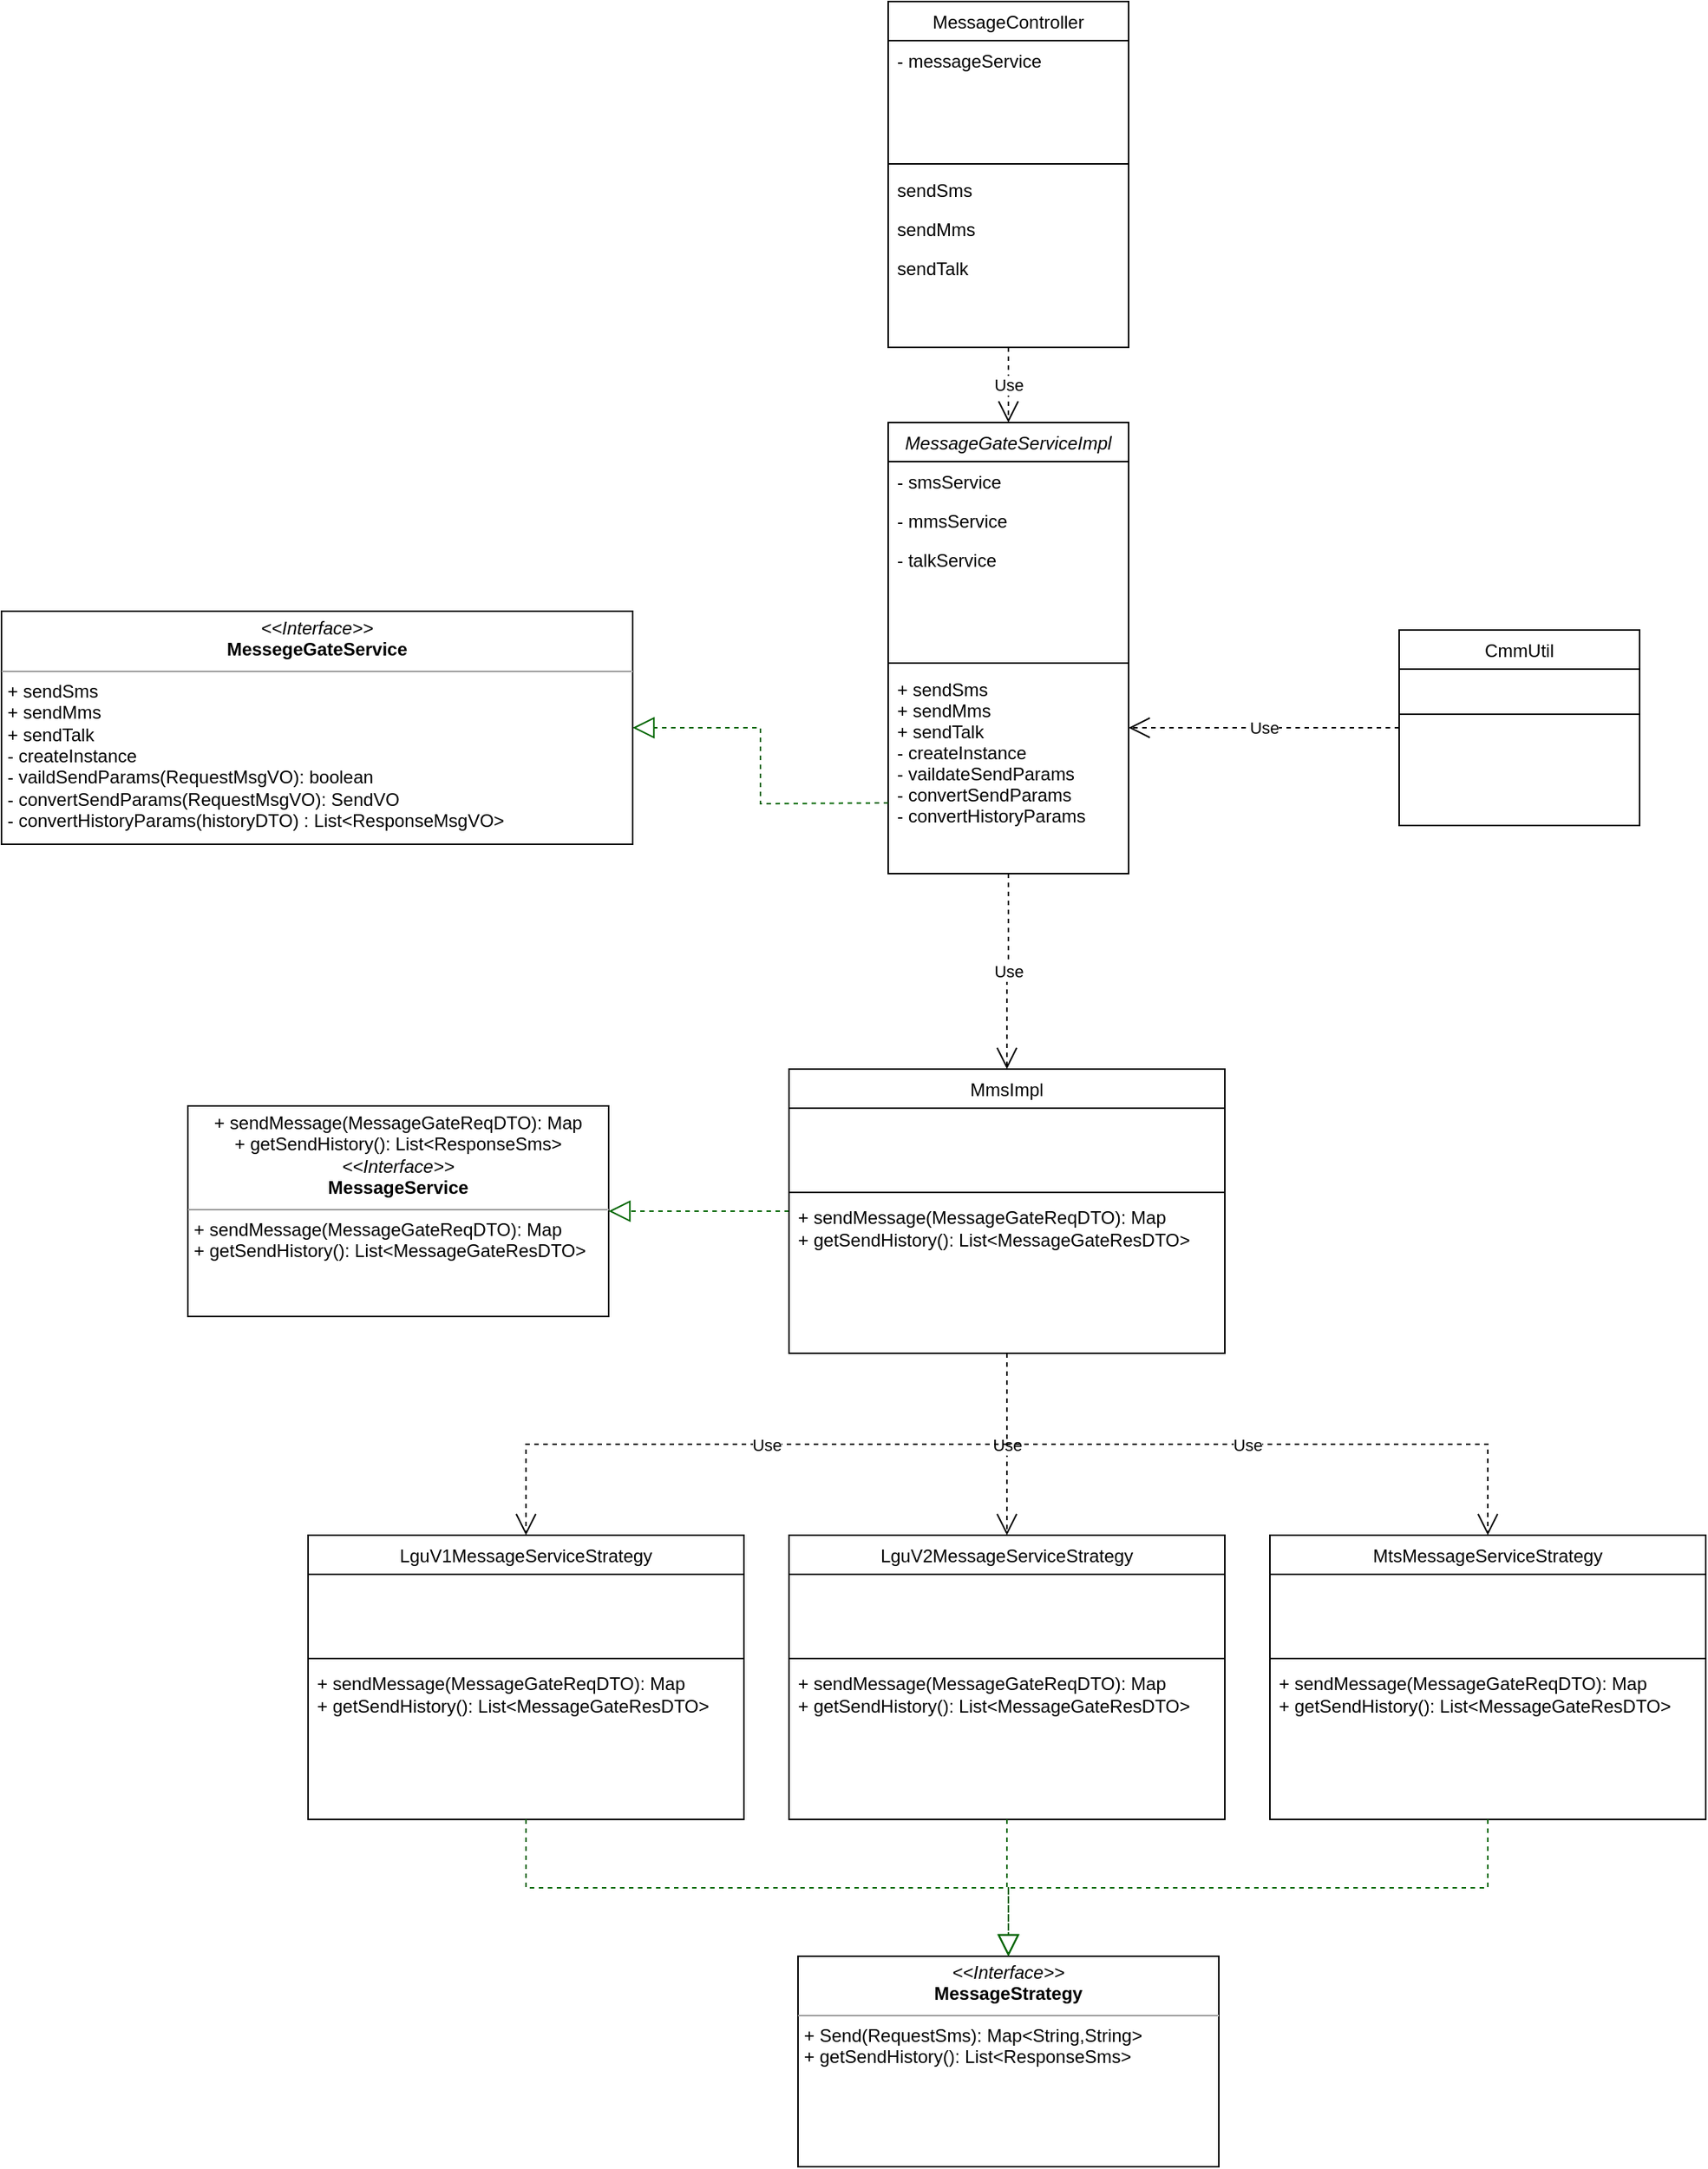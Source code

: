 <mxfile>
    <diagram id="C5RBs43oDa-KdzZeNtuy" name="Page-1">
        <mxGraphModel dx="1755" dy="1314" grid="1" gridSize="10" guides="1" tooltips="1" connect="1" arrows="1" fold="1" page="0" pageScale="1" pageWidth="827" pageHeight="1169" math="0" shadow="0">
            <root>
                <mxCell id="WIyWlLk6GJQsqaUBKTNV-0"/>
                <mxCell id="WIyWlLk6GJQsqaUBKTNV-1" parent="WIyWlLk6GJQsqaUBKTNV-0"/>
                <mxCell id="zkfFHV4jXpPFQw0GAbJ--0" value="MessageGateServiceImpl" style="swimlane;fontStyle=2;align=center;verticalAlign=top;childLayout=stackLayout;horizontal=1;startSize=26;horizontalStack=0;resizeParent=1;resizeLast=0;collapsible=1;marginBottom=0;rounded=0;shadow=0;strokeWidth=1;" parent="WIyWlLk6GJQsqaUBKTNV-1" vertex="1">
                    <mxGeometry x="220" y="-30" width="160" height="300" as="geometry">
                        <mxRectangle x="230" y="140" width="160" height="26" as="alternateBounds"/>
                    </mxGeometry>
                </mxCell>
                <mxCell id="zkfFHV4jXpPFQw0GAbJ--1" value="- smsService" style="text;align=left;verticalAlign=top;spacingLeft=4;spacingRight=4;overflow=hidden;rotatable=0;points=[[0,0.5],[1,0.5]];portConstraint=eastwest;" parent="zkfFHV4jXpPFQw0GAbJ--0" vertex="1">
                    <mxGeometry y="26" width="160" height="26" as="geometry"/>
                </mxCell>
                <mxCell id="-6RlBfHhJ0fgbrjkheWD-147" value="- mmsService" style="text;align=left;verticalAlign=top;spacingLeft=4;spacingRight=4;overflow=hidden;rotatable=0;points=[[0,0.5],[1,0.5]];portConstraint=eastwest;" parent="zkfFHV4jXpPFQw0GAbJ--0" vertex="1">
                    <mxGeometry y="52" width="160" height="26" as="geometry"/>
                </mxCell>
                <mxCell id="-6RlBfHhJ0fgbrjkheWD-148" value="- talkService" style="text;align=left;verticalAlign=top;spacingLeft=4;spacingRight=4;overflow=hidden;rotatable=0;points=[[0,0.5],[1,0.5]];portConstraint=eastwest;" parent="zkfFHV4jXpPFQw0GAbJ--0" vertex="1">
                    <mxGeometry y="78" width="160" height="26" as="geometry"/>
                </mxCell>
                <mxCell id="WAUw0yvUBBKGq8SlW9mS-48" value=" " style="text;align=left;verticalAlign=top;spacingLeft=4;spacingRight=4;overflow=hidden;rotatable=0;points=[[0,0.5],[1,0.5]];portConstraint=eastwest;" parent="zkfFHV4jXpPFQw0GAbJ--0" vertex="1">
                    <mxGeometry y="104" width="160" height="26" as="geometry"/>
                </mxCell>
                <mxCell id="WAUw0yvUBBKGq8SlW9mS-49" value=" " style="text;align=left;verticalAlign=top;spacingLeft=4;spacingRight=4;overflow=hidden;rotatable=0;points=[[0,0.5],[1,0.5]];portConstraint=eastwest;" parent="zkfFHV4jXpPFQw0GAbJ--0" vertex="1">
                    <mxGeometry y="130" width="160" height="26" as="geometry"/>
                </mxCell>
                <mxCell id="zkfFHV4jXpPFQw0GAbJ--4" value="" style="line;html=1;strokeWidth=1;align=left;verticalAlign=middle;spacingTop=-1;spacingLeft=3;spacingRight=3;rotatable=0;labelPosition=right;points=[];portConstraint=eastwest;" parent="zkfFHV4jXpPFQw0GAbJ--0" vertex="1">
                    <mxGeometry y="156" width="160" height="8" as="geometry"/>
                </mxCell>
                <mxCell id="-6RlBfHhJ0fgbrjkheWD-114" value="+ sendSms&#10;+ sendMms&#10;+ sendTalk&#10;- createInstance&#10;- vaildateSendParams&#10;- convertSendParams&#10;- convertHistoryParams" style="text;align=left;verticalAlign=top;spacingLeft=4;spacingRight=4;overflow=hidden;rotatable=0;points=[[0,0.5],[1,0.5]];portConstraint=eastwest;fontSize=12;" parent="zkfFHV4jXpPFQw0GAbJ--0" vertex="1">
                    <mxGeometry y="164" width="160" height="116" as="geometry"/>
                </mxCell>
                <mxCell id="zkfFHV4jXpPFQw0GAbJ--17" value="MessageController" style="swimlane;fontStyle=0;align=center;verticalAlign=top;childLayout=stackLayout;horizontal=1;startSize=26;horizontalStack=0;resizeParent=1;resizeLast=0;collapsible=1;marginBottom=0;rounded=0;shadow=0;strokeWidth=1;" parent="WIyWlLk6GJQsqaUBKTNV-1" vertex="1">
                    <mxGeometry x="220" y="-310" width="160" height="230" as="geometry">
                        <mxRectangle x="550" y="140" width="160" height="26" as="alternateBounds"/>
                    </mxGeometry>
                </mxCell>
                <mxCell id="zkfFHV4jXpPFQw0GAbJ--18" value="- messageService" style="text;align=left;verticalAlign=top;spacingLeft=4;spacingRight=4;overflow=hidden;rotatable=0;points=[[0,0.5],[1,0.5]];portConstraint=eastwest;" parent="zkfFHV4jXpPFQw0GAbJ--17" vertex="1">
                    <mxGeometry y="26" width="160" height="26" as="geometry"/>
                </mxCell>
                <mxCell id="WAUw0yvUBBKGq8SlW9mS-64" value=" " style="text;align=left;verticalAlign=top;spacingLeft=4;spacingRight=4;overflow=hidden;rotatable=0;points=[[0,0.5],[1,0.5]];portConstraint=eastwest;" parent="zkfFHV4jXpPFQw0GAbJ--17" vertex="1">
                    <mxGeometry y="52" width="160" height="26" as="geometry"/>
                </mxCell>
                <mxCell id="WAUw0yvUBBKGq8SlW9mS-65" value=" " style="text;align=left;verticalAlign=top;spacingLeft=4;spacingRight=4;overflow=hidden;rotatable=0;points=[[0,0.5],[1,0.5]];portConstraint=eastwest;" parent="zkfFHV4jXpPFQw0GAbJ--17" vertex="1">
                    <mxGeometry y="78" width="160" height="26" as="geometry"/>
                </mxCell>
                <mxCell id="zkfFHV4jXpPFQw0GAbJ--23" value="" style="line;html=1;strokeWidth=1;align=left;verticalAlign=middle;spacingTop=-1;spacingLeft=3;spacingRight=3;rotatable=0;labelPosition=right;points=[];portConstraint=eastwest;" parent="zkfFHV4jXpPFQw0GAbJ--17" vertex="1">
                    <mxGeometry y="104" width="160" height="8" as="geometry"/>
                </mxCell>
                <mxCell id="zkfFHV4jXpPFQw0GAbJ--24" value="sendSms" style="text;align=left;verticalAlign=top;spacingLeft=4;spacingRight=4;overflow=hidden;rotatable=0;points=[[0,0.5],[1,0.5]];portConstraint=eastwest;" parent="zkfFHV4jXpPFQw0GAbJ--17" vertex="1">
                    <mxGeometry y="112" width="160" height="26" as="geometry"/>
                </mxCell>
                <mxCell id="WAUw0yvUBBKGq8SlW9mS-26" value="sendMms" style="text;align=left;verticalAlign=top;spacingLeft=4;spacingRight=4;overflow=hidden;rotatable=0;points=[[0,0.5],[1,0.5]];portConstraint=eastwest;" parent="zkfFHV4jXpPFQw0GAbJ--17" vertex="1">
                    <mxGeometry y="138" width="160" height="26" as="geometry"/>
                </mxCell>
                <mxCell id="WAUw0yvUBBKGq8SlW9mS-27" value="sendTalk" style="text;align=left;verticalAlign=top;spacingLeft=4;spacingRight=4;overflow=hidden;rotatable=0;points=[[0,0.5],[1,0.5]];portConstraint=eastwest;" parent="zkfFHV4jXpPFQw0GAbJ--17" vertex="1">
                    <mxGeometry y="164" width="160" height="26" as="geometry"/>
                </mxCell>
                <mxCell id="WAUw0yvUBBKGq8SlW9mS-5" value="" style="endArrow=block;dashed=1;endFill=0;endSize=12;html=1;rounded=0;edgeStyle=orthogonalEdgeStyle;strokeColor=#006600;entryX=1;entryY=0.5;entryDx=0;entryDy=0;exitX=0;exitY=0.5;exitDx=0;exitDy=0;" parent="WIyWlLk6GJQsqaUBKTNV-1" source="WAUw0yvUBBKGq8SlW9mS-7" target="WAUw0yvUBBKGq8SlW9mS-12" edge="1">
                    <mxGeometry width="160" relative="1" as="geometry">
                        <mxPoint x="737" y="110" as="sourcePoint"/>
                        <mxPoint x="737" y="31" as="targetPoint"/>
                    </mxGeometry>
                </mxCell>
                <mxCell id="WAUw0yvUBBKGq8SlW9mS-7" value="MmsImpl&#10;" style="swimlane;fontStyle=0;align=center;verticalAlign=top;childLayout=stackLayout;horizontal=1;startSize=26;horizontalStack=0;resizeParent=1;resizeLast=0;collapsible=1;marginBottom=0;rounded=0;shadow=0;strokeWidth=1;" parent="WIyWlLk6GJQsqaUBKTNV-1" vertex="1">
                    <mxGeometry x="154" y="400" width="290" height="189" as="geometry">
                        <mxRectangle x="130" y="380" width="160" height="26" as="alternateBounds"/>
                    </mxGeometry>
                </mxCell>
                <mxCell id="WAUw0yvUBBKGq8SlW9mS-8" value=" " style="text;align=left;verticalAlign=top;spacingLeft=4;spacingRight=4;overflow=hidden;rotatable=0;points=[[0,0.5],[1,0.5]];portConstraint=eastwest;" parent="WAUw0yvUBBKGq8SlW9mS-7" vertex="1">
                    <mxGeometry y="26" width="290" height="26" as="geometry"/>
                </mxCell>
                <mxCell id="WAUw0yvUBBKGq8SlW9mS-52" value=" " style="text;align=left;verticalAlign=top;spacingLeft=4;spacingRight=4;overflow=hidden;rotatable=0;points=[[0,0.5],[1,0.5]];portConstraint=eastwest;" parent="WAUw0yvUBBKGq8SlW9mS-7" vertex="1">
                    <mxGeometry y="52" width="290" height="26" as="geometry"/>
                </mxCell>
                <mxCell id="WAUw0yvUBBKGq8SlW9mS-9" value="" style="line;html=1;strokeWidth=1;align=left;verticalAlign=middle;spacingTop=-1;spacingLeft=3;spacingRight=3;rotatable=0;labelPosition=right;points=[];portConstraint=eastwest;" parent="WAUw0yvUBBKGq8SlW9mS-7" vertex="1">
                    <mxGeometry y="78" width="290" height="8" as="geometry"/>
                </mxCell>
                <mxCell id="-6RlBfHhJ0fgbrjkheWD-117" value="+ sendMessage(MessageGateReqDTO): Map&lt;br style=&quot;border-color: var(--border-color);&quot;&gt;+ getSendHistory(): List&amp;lt;MessageGateResDTO&amp;gt;" style="text;html=1;align=left;verticalAlign=middle;resizable=0;points=[];autosize=1;strokeColor=none;fillColor=none;spacingLeft=4;" parent="WAUw0yvUBBKGq8SlW9mS-7" vertex="1">
                    <mxGeometry y="86" width="290" height="40" as="geometry"/>
                </mxCell>
                <mxCell id="WAUw0yvUBBKGq8SlW9mS-12" value="&lt;p style=&quot;margin:0px;margin-top:4px;text-align:center;&quot;&gt;+ sendMessage(MessageGateReqDTO): Map&lt;br style=&quot;border-color: var(--border-color); text-align: left;&quot;&gt;&lt;span style=&quot;border-color: var(--border-color); text-align: left;&quot;&gt;+ getSendHistory(): List&amp;lt;ResponseSms&amp;gt;&lt;/span&gt;&lt;br&gt;&lt;i&gt;&amp;lt;&amp;lt;Interface&amp;gt;&amp;gt;&lt;/i&gt;&lt;br&gt;&lt;b&gt;Message&lt;/b&gt;&lt;b style=&quot;background-color: initial;&quot;&gt;Service&lt;/b&gt;&lt;/p&gt;&lt;hr size=&quot;1&quot;&gt;&lt;p style=&quot;margin:0px;margin-left:4px;&quot;&gt;&lt;/p&gt;&lt;p style=&quot;margin:0px;margin-left:4px;&quot;&gt;+ sendMessage(MessageGateReqDTO): Map&lt;br style=&quot;border-color: var(--border-color);&quot;&gt;&lt;span style=&quot;&quot;&gt;+ getSendHistory(): List&amp;lt;MessageGateResDTO&amp;gt;&lt;/span&gt;&lt;br&gt;&lt;/p&gt;" style="verticalAlign=top;align=left;overflow=fill;fontSize=12;fontFamily=Helvetica;html=1;whiteSpace=wrap;" parent="WIyWlLk6GJQsqaUBKTNV-1" vertex="1">
                    <mxGeometry x="-246" y="424.5" width="280" height="140" as="geometry"/>
                </mxCell>
                <mxCell id="-6RlBfHhJ0fgbrjkheWD-96" value="Use" style="endArrow=open;endSize=12;dashed=1;html=1;rounded=0;edgeStyle=orthogonalEdgeStyle;exitX=0.5;exitY=1;exitDx=0;exitDy=0;entryX=0.5;entryY=0;entryDx=0;entryDy=0;" parent="WIyWlLk6GJQsqaUBKTNV-1" source="zkfFHV4jXpPFQw0GAbJ--17" target="zkfFHV4jXpPFQw0GAbJ--0" edge="1">
                    <mxGeometry width="160" relative="1" as="geometry">
                        <mxPoint x="-10" y="210" as="sourcePoint"/>
                        <mxPoint x="450" y="-40" as="targetPoint"/>
                    </mxGeometry>
                </mxCell>
                <mxCell id="-6RlBfHhJ0fgbrjkheWD-105" value="&lt;p style=&quot;margin:0px;margin-top:4px;text-align:center;&quot;&gt;&lt;i&gt;&amp;lt;&amp;lt;Interface&amp;gt;&amp;gt;&lt;/i&gt;&lt;br&gt;&lt;b&gt;MessegeGateService&lt;/b&gt;&lt;/p&gt;&lt;hr size=&quot;1&quot;&gt;&lt;p style=&quot;margin:0px;margin-left:4px;&quot;&gt;+ sendSms&lt;/p&gt;&lt;p style=&quot;margin:0px;margin-left:4px;&quot;&gt;+ sendMms&lt;/p&gt;&lt;p style=&quot;margin:0px;margin-left:4px;&quot;&gt;+ sendTalk&lt;/p&gt;&lt;p style=&quot;margin:0px;margin-left:4px;&quot;&gt;- createInstance&lt;br&gt;&lt;/p&gt;&lt;p style=&quot;margin:0px;margin-left:4px;&quot;&gt;- vaildSendParams(RequestMsgVO): boolean&lt;br&gt;- convertSendParams(RequestMsgVO): SendVO&lt;/p&gt;&lt;p style=&quot;margin:0px;margin-left:4px;&quot;&gt;- convertHistoryParams(historyDTO) : List&amp;lt;ResponseMsgVO&amp;gt;&lt;/p&gt;&lt;p style=&quot;margin:0px;margin-left:4px;&quot;&gt;&amp;nbsp;&lt;/p&gt;" style="verticalAlign=top;align=left;overflow=fill;fontSize=12;fontFamily=Helvetica;html=1;whiteSpace=wrap;" parent="WIyWlLk6GJQsqaUBKTNV-1" vertex="1">
                    <mxGeometry x="-370" y="95.5" width="420" height="155" as="geometry"/>
                </mxCell>
                <mxCell id="-6RlBfHhJ0fgbrjkheWD-106" value="" style="endArrow=block;dashed=1;endFill=0;endSize=12;html=1;rounded=0;edgeStyle=orthogonalEdgeStyle;entryX=1;entryY=0.5;entryDx=0;entryDy=0;exitX=0;exitY=0.5;exitDx=0;exitDy=0;strokeColor=#006600;" parent="WIyWlLk6GJQsqaUBKTNV-1" target="-6RlBfHhJ0fgbrjkheWD-105" edge="1">
                    <mxGeometry width="160" relative="1" as="geometry">
                        <mxPoint x="220" y="223.0" as="sourcePoint"/>
                        <mxPoint y="511" as="targetPoint"/>
                    </mxGeometry>
                </mxCell>
                <mxCell id="-6RlBfHhJ0fgbrjkheWD-132" value="CmmUtil" style="swimlane;fontStyle=0;align=center;verticalAlign=top;childLayout=stackLayout;horizontal=1;startSize=26;horizontalStack=0;resizeParent=1;resizeLast=0;collapsible=1;marginBottom=0;rounded=0;shadow=0;strokeWidth=1;" parent="WIyWlLk6GJQsqaUBKTNV-1" vertex="1">
                    <mxGeometry x="560" y="108" width="160" height="130" as="geometry">
                        <mxRectangle x="550" y="140" width="160" height="26" as="alternateBounds"/>
                    </mxGeometry>
                </mxCell>
                <mxCell id="-6RlBfHhJ0fgbrjkheWD-134" value=" " style="text;align=left;verticalAlign=top;spacingLeft=4;spacingRight=4;overflow=hidden;rotatable=0;points=[[0,0.5],[1,0.5]];portConstraint=eastwest;" parent="-6RlBfHhJ0fgbrjkheWD-132" vertex="1">
                    <mxGeometry y="26" width="160" height="26" as="geometry"/>
                </mxCell>
                <mxCell id="-6RlBfHhJ0fgbrjkheWD-136" value="" style="line;html=1;strokeWidth=1;align=left;verticalAlign=middle;spacingTop=-1;spacingLeft=3;spacingRight=3;rotatable=0;labelPosition=right;points=[];portConstraint=eastwest;" parent="-6RlBfHhJ0fgbrjkheWD-132" vertex="1">
                    <mxGeometry y="52" width="160" height="8" as="geometry"/>
                </mxCell>
                <mxCell id="-6RlBfHhJ0fgbrjkheWD-140" value="Use" style="endArrow=open;endSize=12;dashed=1;html=1;rounded=0;edgeStyle=orthogonalEdgeStyle;exitX=0;exitY=0.5;exitDx=0;exitDy=0;entryX=1;entryY=0.5;entryDx=0;entryDy=0;" parent="WIyWlLk6GJQsqaUBKTNV-1" source="-6RlBfHhJ0fgbrjkheWD-132" edge="1">
                    <mxGeometry width="160" relative="1" as="geometry">
                        <mxPoint x="510" y="135" as="sourcePoint"/>
                        <mxPoint x="380" y="173.0" as="targetPoint"/>
                    </mxGeometry>
                </mxCell>
                <mxCell id="-6RlBfHhJ0fgbrjkheWD-142" value="Use" style="endArrow=open;endSize=12;dashed=1;html=1;rounded=0;edgeStyle=orthogonalEdgeStyle;entryX=0.5;entryY=0;entryDx=0;entryDy=0;exitX=0.5;exitY=1;exitDx=0;exitDy=0;" parent="WIyWlLk6GJQsqaUBKTNV-1" source="zkfFHV4jXpPFQw0GAbJ--0" target="WAUw0yvUBBKGq8SlW9mS-7" edge="1">
                    <mxGeometry width="160" relative="1" as="geometry">
                        <mxPoint x="300" y="300" as="sourcePoint"/>
                        <mxPoint x="310" y="10" as="targetPoint"/>
                    </mxGeometry>
                </mxCell>
                <mxCell id="WAUw0yvUBBKGq8SlW9mS-53" value=" " style="text;align=left;verticalAlign=top;spacingLeft=4;spacingRight=4;overflow=hidden;rotatable=0;points=[[0,0.5],[1,0.5]];portConstraint=eastwest;" parent="WIyWlLk6GJQsqaUBKTNV-1" vertex="1">
                    <mxGeometry x="164" y="470" width="260" height="26" as="geometry"/>
                </mxCell>
                <mxCell id="Y9Z7FZX25YUWKHUzTd3q-0" value="&lt;p style=&quot;margin:0px;margin-top:4px;text-align:center;&quot;&gt;&lt;i&gt;&amp;lt;&amp;lt;Interface&amp;gt;&amp;gt;&lt;/i&gt;&lt;br&gt;&lt;b&gt;Message&lt;/b&gt;&lt;b style=&quot;background-color: initial;&quot;&gt;Strategy&lt;/b&gt;&lt;/p&gt;&lt;hr size=&quot;1&quot;&gt;&lt;p style=&quot;margin:0px;margin-left:4px;&quot;&gt;&lt;/p&gt;&lt;p style=&quot;margin:0px;margin-left:4px;&quot;&gt;+ Send(RequestSms): Map&amp;lt;String,String&amp;gt;&lt;br&gt;+ getSendHistory(): List&amp;lt;ResponseSms&amp;gt;&lt;/p&gt;" style="verticalAlign=top;align=left;overflow=fill;fontSize=12;fontFamily=Helvetica;html=1;whiteSpace=wrap;" parent="WIyWlLk6GJQsqaUBKTNV-1" vertex="1">
                    <mxGeometry x="160" y="990" width="280" height="140" as="geometry"/>
                </mxCell>
                <mxCell id="Y9Z7FZX25YUWKHUzTd3q-1" value="LguV1MessageServiceStrategy" style="swimlane;fontStyle=0;align=center;verticalAlign=top;childLayout=stackLayout;horizontal=1;startSize=26;horizontalStack=0;resizeParent=1;resizeLast=0;collapsible=1;marginBottom=0;rounded=0;shadow=0;strokeWidth=1;" parent="WIyWlLk6GJQsqaUBKTNV-1" vertex="1">
                    <mxGeometry x="-166" y="710" width="290" height="189" as="geometry">
                        <mxRectangle x="130" y="380" width="160" height="26" as="alternateBounds"/>
                    </mxGeometry>
                </mxCell>
                <mxCell id="Y9Z7FZX25YUWKHUzTd3q-2" value=" " style="text;align=left;verticalAlign=top;spacingLeft=4;spacingRight=4;overflow=hidden;rotatable=0;points=[[0,0.5],[1,0.5]];portConstraint=eastwest;" parent="Y9Z7FZX25YUWKHUzTd3q-1" vertex="1">
                    <mxGeometry y="26" width="290" height="26" as="geometry"/>
                </mxCell>
                <mxCell id="Y9Z7FZX25YUWKHUzTd3q-3" value=" " style="text;align=left;verticalAlign=top;spacingLeft=4;spacingRight=4;overflow=hidden;rotatable=0;points=[[0,0.5],[1,0.5]];portConstraint=eastwest;" parent="Y9Z7FZX25YUWKHUzTd3q-1" vertex="1">
                    <mxGeometry y="52" width="290" height="26" as="geometry"/>
                </mxCell>
                <mxCell id="Y9Z7FZX25YUWKHUzTd3q-4" value="" style="line;html=1;strokeWidth=1;align=left;verticalAlign=middle;spacingTop=-1;spacingLeft=3;spacingRight=3;rotatable=0;labelPosition=right;points=[];portConstraint=eastwest;" parent="Y9Z7FZX25YUWKHUzTd3q-1" vertex="1">
                    <mxGeometry y="78" width="290" height="8" as="geometry"/>
                </mxCell>
                <mxCell id="Y9Z7FZX25YUWKHUzTd3q-5" value="+ sendMessage(MessageGateReqDTO): Map&lt;br style=&quot;border-color: var(--border-color);&quot;&gt;+ getSendHistory(): List&amp;lt;MessageGateResDTO&amp;gt;" style="text;html=1;align=left;verticalAlign=middle;resizable=0;points=[];autosize=1;strokeColor=none;fillColor=none;spacingLeft=4;" parent="Y9Z7FZX25YUWKHUzTd3q-1" vertex="1">
                    <mxGeometry y="86" width="290" height="40" as="geometry"/>
                </mxCell>
                <mxCell id="Y9Z7FZX25YUWKHUzTd3q-6" value="LguV2MessageServiceStrategy" style="swimlane;fontStyle=0;align=center;verticalAlign=top;childLayout=stackLayout;horizontal=1;startSize=26;horizontalStack=0;resizeParent=1;resizeLast=0;collapsible=1;marginBottom=0;rounded=0;shadow=0;strokeWidth=1;" parent="WIyWlLk6GJQsqaUBKTNV-1" vertex="1">
                    <mxGeometry x="154" y="710" width="290" height="189" as="geometry">
                        <mxRectangle x="130" y="380" width="160" height="26" as="alternateBounds"/>
                    </mxGeometry>
                </mxCell>
                <mxCell id="Y9Z7FZX25YUWKHUzTd3q-7" value=" " style="text;align=left;verticalAlign=top;spacingLeft=4;spacingRight=4;overflow=hidden;rotatable=0;points=[[0,0.5],[1,0.5]];portConstraint=eastwest;" parent="Y9Z7FZX25YUWKHUzTd3q-6" vertex="1">
                    <mxGeometry y="26" width="290" height="26" as="geometry"/>
                </mxCell>
                <mxCell id="Y9Z7FZX25YUWKHUzTd3q-8" value=" " style="text;align=left;verticalAlign=top;spacingLeft=4;spacingRight=4;overflow=hidden;rotatable=0;points=[[0,0.5],[1,0.5]];portConstraint=eastwest;" parent="Y9Z7FZX25YUWKHUzTd3q-6" vertex="1">
                    <mxGeometry y="52" width="290" height="26" as="geometry"/>
                </mxCell>
                <mxCell id="Y9Z7FZX25YUWKHUzTd3q-9" value="" style="line;html=1;strokeWidth=1;align=left;verticalAlign=middle;spacingTop=-1;spacingLeft=3;spacingRight=3;rotatable=0;labelPosition=right;points=[];portConstraint=eastwest;" parent="Y9Z7FZX25YUWKHUzTd3q-6" vertex="1">
                    <mxGeometry y="78" width="290" height="8" as="geometry"/>
                </mxCell>
                <mxCell id="Y9Z7FZX25YUWKHUzTd3q-10" value="+ sendMessage(MessageGateReqDTO): Map&lt;br style=&quot;border-color: var(--border-color);&quot;&gt;+ getSendHistory(): List&amp;lt;MessageGateResDTO&amp;gt;" style="text;html=1;align=left;verticalAlign=middle;resizable=0;points=[];autosize=1;strokeColor=none;fillColor=none;spacingLeft=4;" parent="Y9Z7FZX25YUWKHUzTd3q-6" vertex="1">
                    <mxGeometry y="86" width="290" height="40" as="geometry"/>
                </mxCell>
                <mxCell id="Y9Z7FZX25YUWKHUzTd3q-11" value="MtsMessageServiceStrategy" style="swimlane;fontStyle=0;align=center;verticalAlign=top;childLayout=stackLayout;horizontal=1;startSize=26;horizontalStack=0;resizeParent=1;resizeLast=0;collapsible=1;marginBottom=0;rounded=0;shadow=0;strokeWidth=1;" parent="WIyWlLk6GJQsqaUBKTNV-1" vertex="1">
                    <mxGeometry x="474" y="710" width="290" height="189" as="geometry">
                        <mxRectangle x="130" y="380" width="160" height="26" as="alternateBounds"/>
                    </mxGeometry>
                </mxCell>
                <mxCell id="Y9Z7FZX25YUWKHUzTd3q-12" value=" " style="text;align=left;verticalAlign=top;spacingLeft=4;spacingRight=4;overflow=hidden;rotatable=0;points=[[0,0.5],[1,0.5]];portConstraint=eastwest;" parent="Y9Z7FZX25YUWKHUzTd3q-11" vertex="1">
                    <mxGeometry y="26" width="290" height="26" as="geometry"/>
                </mxCell>
                <mxCell id="Y9Z7FZX25YUWKHUzTd3q-13" value=" " style="text;align=left;verticalAlign=top;spacingLeft=4;spacingRight=4;overflow=hidden;rotatable=0;points=[[0,0.5],[1,0.5]];portConstraint=eastwest;" parent="Y9Z7FZX25YUWKHUzTd3q-11" vertex="1">
                    <mxGeometry y="52" width="290" height="26" as="geometry"/>
                </mxCell>
                <mxCell id="Y9Z7FZX25YUWKHUzTd3q-14" value="" style="line;html=1;strokeWidth=1;align=left;verticalAlign=middle;spacingTop=-1;spacingLeft=3;spacingRight=3;rotatable=0;labelPosition=right;points=[];portConstraint=eastwest;" parent="Y9Z7FZX25YUWKHUzTd3q-11" vertex="1">
                    <mxGeometry y="78" width="290" height="8" as="geometry"/>
                </mxCell>
                <mxCell id="Y9Z7FZX25YUWKHUzTd3q-15" value="+ sendMessage(MessageGateReqDTO): Map&lt;br style=&quot;border-color: var(--border-color);&quot;&gt;+ getSendHistory(): List&amp;lt;MessageGateResDTO&amp;gt;" style="text;html=1;align=left;verticalAlign=middle;resizable=0;points=[];autosize=1;strokeColor=none;fillColor=none;spacingLeft=4;" parent="Y9Z7FZX25YUWKHUzTd3q-11" vertex="1">
                    <mxGeometry y="86" width="290" height="40" as="geometry"/>
                </mxCell>
                <mxCell id="Y9Z7FZX25YUWKHUzTd3q-16" value="Use" style="endArrow=open;endSize=12;dashed=1;html=1;rounded=0;edgeStyle=orthogonalEdgeStyle;entryX=0.5;entryY=0;entryDx=0;entryDy=0;exitX=0.5;exitY=1;exitDx=0;exitDy=0;" parent="WIyWlLk6GJQsqaUBKTNV-1" source="WAUw0yvUBBKGq8SlW9mS-7" target="Y9Z7FZX25YUWKHUzTd3q-6" edge="1">
                    <mxGeometry width="160" relative="1" as="geometry">
                        <mxPoint x="283.41" y="600" as="sourcePoint"/>
                        <mxPoint x="283.41" y="730" as="targetPoint"/>
                    </mxGeometry>
                </mxCell>
                <mxCell id="Y9Z7FZX25YUWKHUzTd3q-17" value="Use" style="endArrow=open;endSize=12;dashed=1;html=1;rounded=0;edgeStyle=orthogonalEdgeStyle;entryX=0.5;entryY=0;entryDx=0;entryDy=0;exitX=0.5;exitY=1;exitDx=0;exitDy=0;" parent="WIyWlLk6GJQsqaUBKTNV-1" source="WAUw0yvUBBKGq8SlW9mS-7" target="Y9Z7FZX25YUWKHUzTd3q-11" edge="1">
                    <mxGeometry width="160" relative="1" as="geometry">
                        <mxPoint x="294" y="599" as="sourcePoint"/>
                        <mxPoint x="294" y="720" as="targetPoint"/>
                    </mxGeometry>
                </mxCell>
                <mxCell id="Y9Z7FZX25YUWKHUzTd3q-18" value="Use" style="endArrow=open;endSize=12;dashed=1;html=1;rounded=0;edgeStyle=orthogonalEdgeStyle;entryX=0.5;entryY=0;entryDx=0;entryDy=0;exitX=0.5;exitY=1;exitDx=0;exitDy=0;" parent="WIyWlLk6GJQsqaUBKTNV-1" source="WAUw0yvUBBKGq8SlW9mS-7" target="Y9Z7FZX25YUWKHUzTd3q-1" edge="1">
                    <mxGeometry width="160" relative="1" as="geometry">
                        <mxPoint x="294" y="599" as="sourcePoint"/>
                        <mxPoint x="294" y="720" as="targetPoint"/>
                    </mxGeometry>
                </mxCell>
                <mxCell id="Y9Z7FZX25YUWKHUzTd3q-21" value="" style="endArrow=block;dashed=1;endFill=0;endSize=12;html=1;rounded=0;edgeStyle=orthogonalEdgeStyle;strokeColor=#006600;entryX=0.5;entryY=0;entryDx=0;entryDy=0;exitX=0.5;exitY=1;exitDx=0;exitDy=0;" parent="WIyWlLk6GJQsqaUBKTNV-1" source="Y9Z7FZX25YUWKHUzTd3q-6" target="Y9Z7FZX25YUWKHUzTd3q-0" edge="1">
                    <mxGeometry width="160" relative="1" as="geometry">
                        <mxPoint x="360" y="951" as="sourcePoint"/>
                        <mxPoint x="240" y="950" as="targetPoint"/>
                    </mxGeometry>
                </mxCell>
                <mxCell id="Y9Z7FZX25YUWKHUzTd3q-27" value="" style="endArrow=block;dashed=1;endFill=0;endSize=12;html=1;rounded=0;edgeStyle=orthogonalEdgeStyle;strokeColor=#006600;entryX=0.5;entryY=0;entryDx=0;entryDy=0;exitX=0.5;exitY=1;exitDx=0;exitDy=0;" parent="WIyWlLk6GJQsqaUBKTNV-1" source="Y9Z7FZX25YUWKHUzTd3q-11" target="Y9Z7FZX25YUWKHUzTd3q-0" edge="1">
                    <mxGeometry width="160" relative="1" as="geometry">
                        <mxPoint x="309" y="909" as="sourcePoint"/>
                        <mxPoint x="310" y="1000" as="targetPoint"/>
                    </mxGeometry>
                </mxCell>
                <mxCell id="Y9Z7FZX25YUWKHUzTd3q-28" value="" style="endArrow=block;dashed=1;endFill=0;endSize=12;html=1;rounded=0;edgeStyle=orthogonalEdgeStyle;strokeColor=#006600;entryX=0.5;entryY=0;entryDx=0;entryDy=0;exitX=0.5;exitY=1;exitDx=0;exitDy=0;" parent="WIyWlLk6GJQsqaUBKTNV-1" source="Y9Z7FZX25YUWKHUzTd3q-1" target="Y9Z7FZX25YUWKHUzTd3q-0" edge="1">
                    <mxGeometry width="160" relative="1" as="geometry">
                        <mxPoint x="309" y="909" as="sourcePoint"/>
                        <mxPoint x="310" y="1000" as="targetPoint"/>
                    </mxGeometry>
                </mxCell>
            </root>
        </mxGraphModel>
    </diagram>
</mxfile>